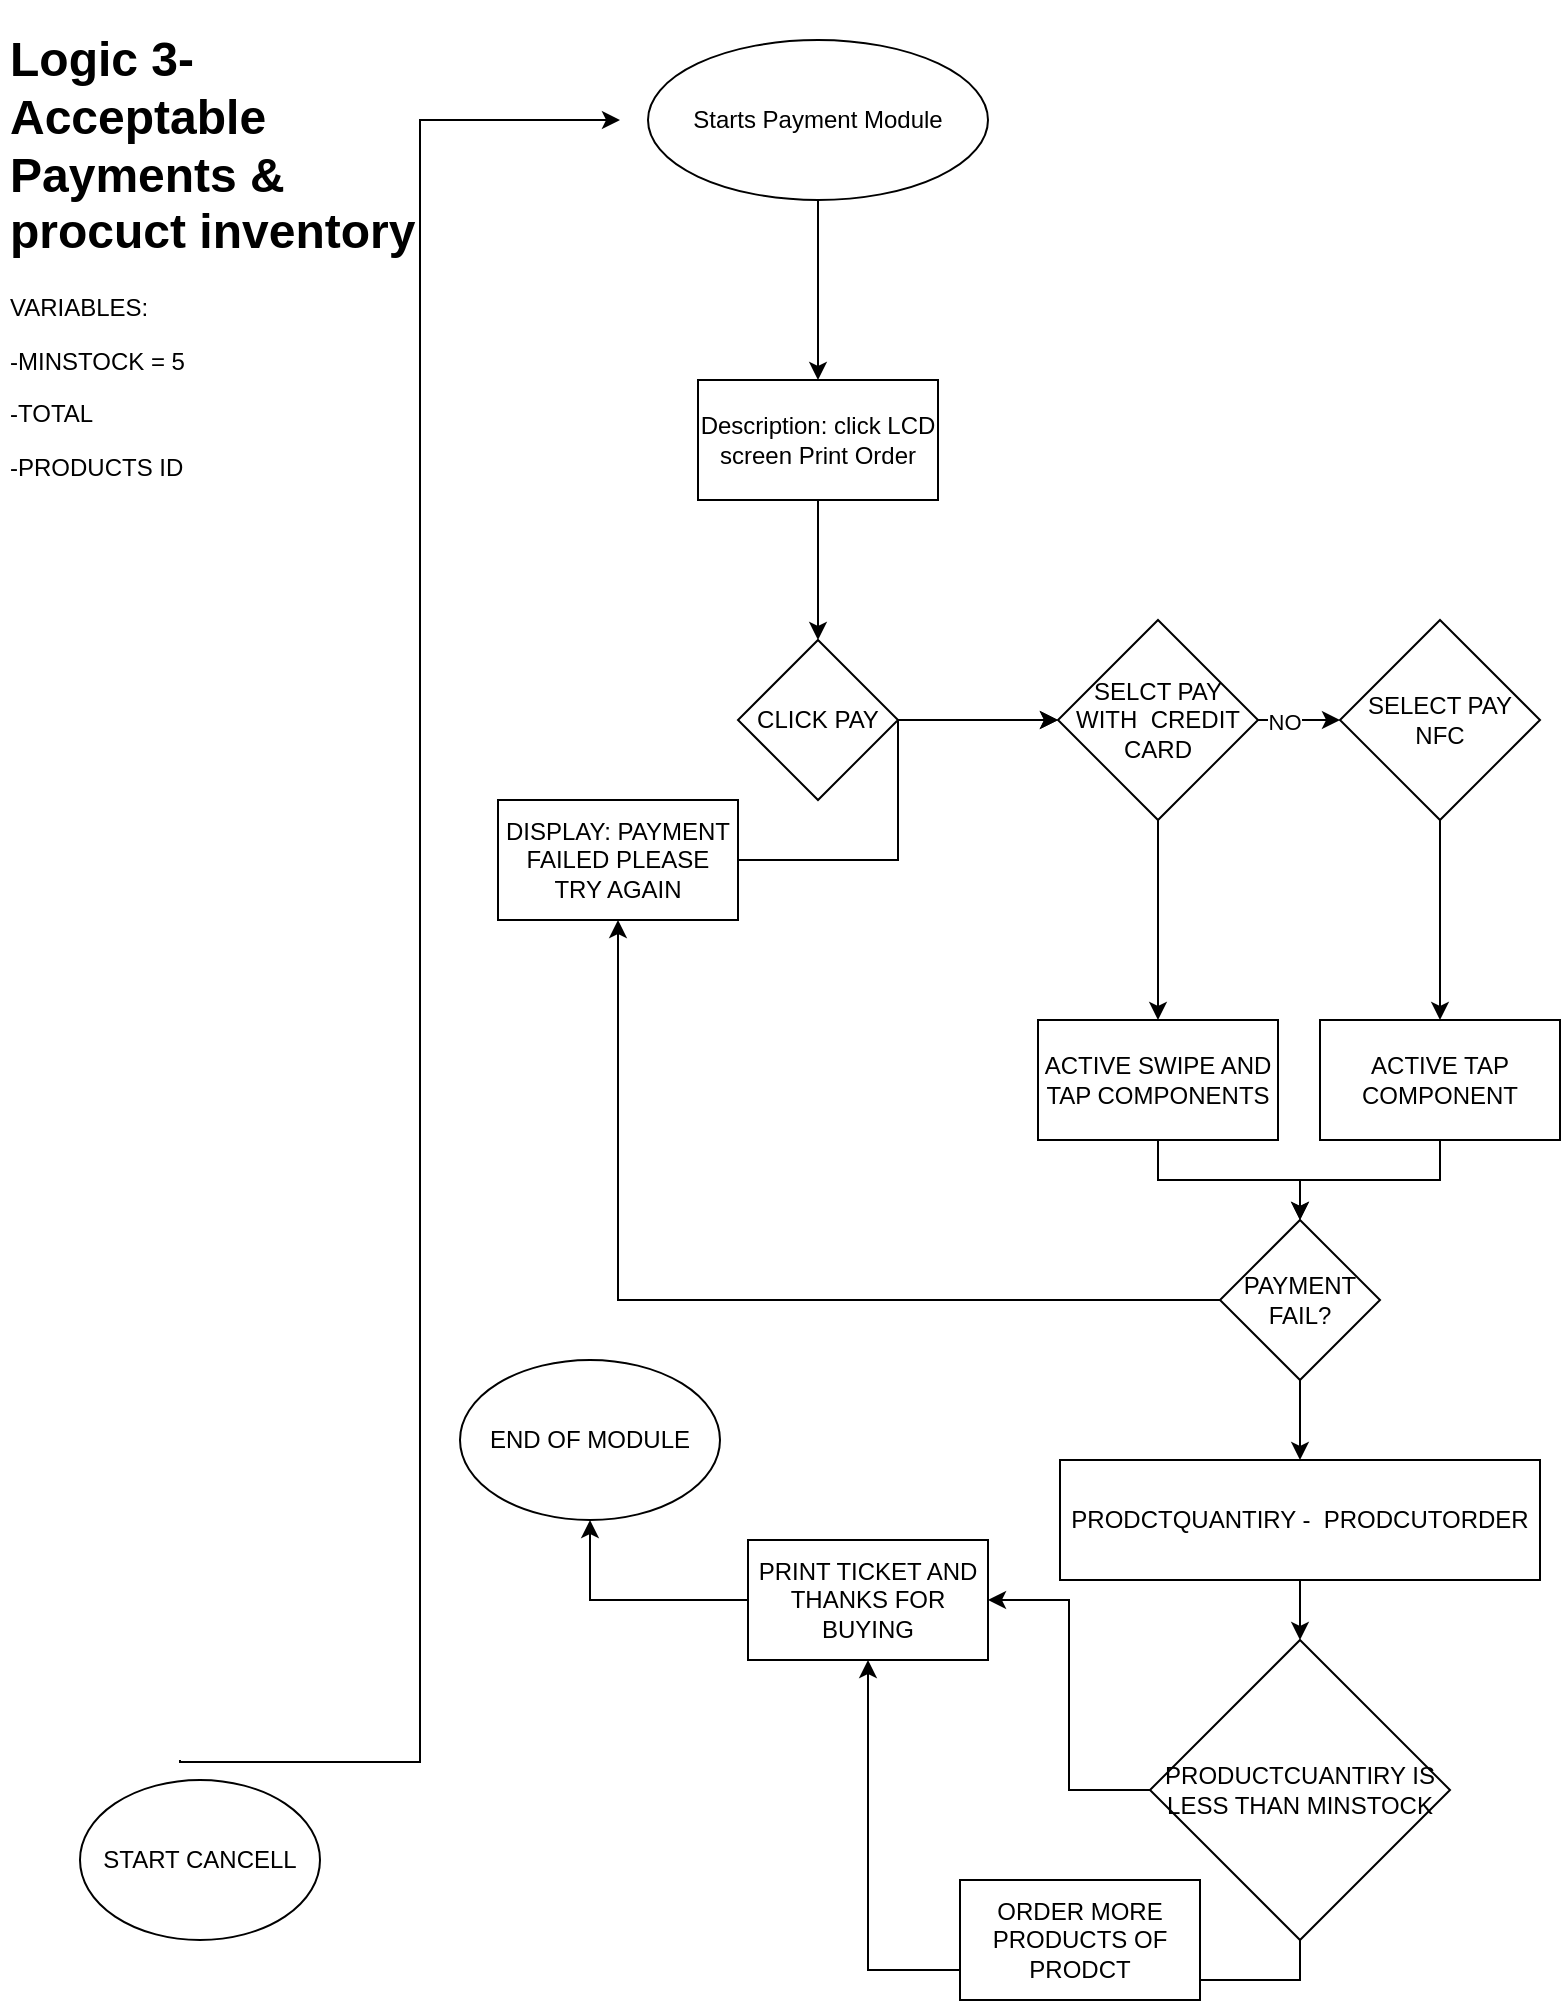 <mxfile version="22.0.8" type="device">
  <diagram name="Página-1" id="IqrueXw9lbJWWxE_JWri">
    <mxGraphModel dx="2390" dy="1317" grid="1" gridSize="10" guides="1" tooltips="1" connect="1" arrows="1" fold="1" page="1" pageScale="1" pageWidth="827" pageHeight="1169" math="0" shadow="0">
      <root>
        <mxCell id="0" />
        <mxCell id="1" parent="0" />
        <mxCell id="RRjGU57DZHpj8clU0xT9-6" value="" style="edgeStyle=orthogonalEdgeStyle;rounded=0;orthogonalLoop=1;jettySize=auto;html=1;" edge="1" parent="1" source="RRjGU57DZHpj8clU0xT9-1" target="RRjGU57DZHpj8clU0xT9-5">
          <mxGeometry relative="1" as="geometry" />
        </mxCell>
        <mxCell id="RRjGU57DZHpj8clU0xT9-1" value="Starts Payment Module" style="ellipse;whiteSpace=wrap;html=1;" vertex="1" parent="1">
          <mxGeometry x="344" y="30" width="170" height="80" as="geometry" />
        </mxCell>
        <mxCell id="RRjGU57DZHpj8clU0xT9-4" value="&lt;h1 style=&quot;border-color: var(--border-color);&quot;&gt;Logic 3- Acceptable Payments &amp;amp; procuct inventory&lt;/h1&gt;&lt;p&gt;VARIABLES:&lt;/p&gt;&lt;p&gt;-MINSTOCK = 5&lt;/p&gt;&lt;p&gt;-TOTAL&lt;/p&gt;&lt;p&gt;-PRODUCTS ID&lt;/p&gt;" style="text;html=1;strokeColor=none;fillColor=none;spacing=5;spacingTop=-20;whiteSpace=wrap;overflow=hidden;rounded=0;" vertex="1" parent="1">
          <mxGeometry x="20" y="20" width="230" height="260" as="geometry" />
        </mxCell>
        <mxCell id="RRjGU57DZHpj8clU0xT9-10" value="" style="edgeStyle=orthogonalEdgeStyle;rounded=0;orthogonalLoop=1;jettySize=auto;html=1;" edge="1" parent="1" source="RRjGU57DZHpj8clU0xT9-5" target="RRjGU57DZHpj8clU0xT9-9">
          <mxGeometry relative="1" as="geometry" />
        </mxCell>
        <mxCell id="RRjGU57DZHpj8clU0xT9-5" value="Description: click LCD screen Print Order" style="whiteSpace=wrap;html=1;" vertex="1" parent="1">
          <mxGeometry x="369" y="200" width="120" height="60" as="geometry" />
        </mxCell>
        <mxCell id="RRjGU57DZHpj8clU0xT9-14" value="" style="edgeStyle=orthogonalEdgeStyle;rounded=0;orthogonalLoop=1;jettySize=auto;html=1;" edge="1" parent="1" source="RRjGU57DZHpj8clU0xT9-9" target="RRjGU57DZHpj8clU0xT9-13">
          <mxGeometry relative="1" as="geometry" />
        </mxCell>
        <mxCell id="RRjGU57DZHpj8clU0xT9-9" value="CLICK PAY" style="rhombus;whiteSpace=wrap;html=1;" vertex="1" parent="1">
          <mxGeometry x="389" y="330" width="80" height="80" as="geometry" />
        </mxCell>
        <mxCell id="RRjGU57DZHpj8clU0xT9-16" value="" style="edgeStyle=orthogonalEdgeStyle;rounded=0;orthogonalLoop=1;jettySize=auto;html=1;" edge="1" parent="1" source="RRjGU57DZHpj8clU0xT9-13" target="RRjGU57DZHpj8clU0xT9-15">
          <mxGeometry relative="1" as="geometry" />
        </mxCell>
        <mxCell id="RRjGU57DZHpj8clU0xT9-19" value="NO" style="edgeLabel;html=1;align=center;verticalAlign=middle;resizable=0;points=[];" vertex="1" connectable="0" parent="RRjGU57DZHpj8clU0xT9-16">
          <mxGeometry x="-0.366" y="-1" relative="1" as="geometry">
            <mxPoint as="offset" />
          </mxGeometry>
        </mxCell>
        <mxCell id="RRjGU57DZHpj8clU0xT9-24" value="" style="edgeStyle=orthogonalEdgeStyle;rounded=0;orthogonalLoop=1;jettySize=auto;html=1;" edge="1" parent="1" source="RRjGU57DZHpj8clU0xT9-13" target="RRjGU57DZHpj8clU0xT9-23">
          <mxGeometry relative="1" as="geometry" />
        </mxCell>
        <mxCell id="RRjGU57DZHpj8clU0xT9-13" value="SELCT PAY WITH&amp;nbsp; CREDIT CARD" style="rhombus;whiteSpace=wrap;html=1;" vertex="1" parent="1">
          <mxGeometry x="549" y="320" width="100" height="100" as="geometry" />
        </mxCell>
        <mxCell id="RRjGU57DZHpj8clU0xT9-26" value="" style="edgeStyle=orthogonalEdgeStyle;rounded=0;orthogonalLoop=1;jettySize=auto;html=1;" edge="1" parent="1" source="RRjGU57DZHpj8clU0xT9-15" target="RRjGU57DZHpj8clU0xT9-25">
          <mxGeometry relative="1" as="geometry" />
        </mxCell>
        <mxCell id="RRjGU57DZHpj8clU0xT9-15" value="SELECT PAY NFC" style="rhombus;whiteSpace=wrap;html=1;" vertex="1" parent="1">
          <mxGeometry x="690" y="320" width="100" height="100" as="geometry" />
        </mxCell>
        <mxCell id="RRjGU57DZHpj8clU0xT9-31" value="" style="edgeStyle=orthogonalEdgeStyle;rounded=0;orthogonalLoop=1;jettySize=auto;html=1;" edge="1" parent="1" source="RRjGU57DZHpj8clU0xT9-23" target="RRjGU57DZHpj8clU0xT9-30">
          <mxGeometry relative="1" as="geometry" />
        </mxCell>
        <mxCell id="RRjGU57DZHpj8clU0xT9-23" value="ACTIVE SWIPE AND TAP COMPONENTS" style="whiteSpace=wrap;html=1;" vertex="1" parent="1">
          <mxGeometry x="539" y="520" width="120" height="60" as="geometry" />
        </mxCell>
        <mxCell id="RRjGU57DZHpj8clU0xT9-32" style="edgeStyle=orthogonalEdgeStyle;rounded=0;orthogonalLoop=1;jettySize=auto;html=1;" edge="1" parent="1" source="RRjGU57DZHpj8clU0xT9-25" target="RRjGU57DZHpj8clU0xT9-30">
          <mxGeometry relative="1" as="geometry" />
        </mxCell>
        <mxCell id="RRjGU57DZHpj8clU0xT9-25" value="ACTIVE TAP COMPONENT" style="whiteSpace=wrap;html=1;" vertex="1" parent="1">
          <mxGeometry x="680" y="520" width="120" height="60" as="geometry" />
        </mxCell>
        <mxCell id="RRjGU57DZHpj8clU0xT9-35" value="" style="edgeStyle=orthogonalEdgeStyle;rounded=0;orthogonalLoop=1;jettySize=auto;html=1;" edge="1" parent="1" source="RRjGU57DZHpj8clU0xT9-30" target="RRjGU57DZHpj8clU0xT9-34">
          <mxGeometry relative="1" as="geometry" />
        </mxCell>
        <mxCell id="RRjGU57DZHpj8clU0xT9-38" value="" style="edgeStyle=orthogonalEdgeStyle;rounded=0;orthogonalLoop=1;jettySize=auto;html=1;" edge="1" parent="1" source="RRjGU57DZHpj8clU0xT9-30" target="RRjGU57DZHpj8clU0xT9-37">
          <mxGeometry relative="1" as="geometry" />
        </mxCell>
        <mxCell id="RRjGU57DZHpj8clU0xT9-30" value="PAYMENT FAIL?" style="rhombus;whiteSpace=wrap;html=1;" vertex="1" parent="1">
          <mxGeometry x="630" y="620" width="80" height="80" as="geometry" />
        </mxCell>
        <mxCell id="RRjGU57DZHpj8clU0xT9-36" style="edgeStyle=orthogonalEdgeStyle;rounded=0;orthogonalLoop=1;jettySize=auto;html=1;" edge="1" parent="1" source="RRjGU57DZHpj8clU0xT9-34" target="RRjGU57DZHpj8clU0xT9-13">
          <mxGeometry relative="1" as="geometry" />
        </mxCell>
        <mxCell id="RRjGU57DZHpj8clU0xT9-34" value="DISPLAY: PAYMENT FAILED PLEASE TRY AGAIN" style="whiteSpace=wrap;html=1;" vertex="1" parent="1">
          <mxGeometry x="269" y="410" width="120" height="60" as="geometry" />
        </mxCell>
        <mxCell id="RRjGU57DZHpj8clU0xT9-40" value="" style="edgeStyle=orthogonalEdgeStyle;rounded=0;orthogonalLoop=1;jettySize=auto;html=1;" edge="1" parent="1" source="RRjGU57DZHpj8clU0xT9-37" target="RRjGU57DZHpj8clU0xT9-39">
          <mxGeometry relative="1" as="geometry" />
        </mxCell>
        <mxCell id="RRjGU57DZHpj8clU0xT9-37" value="PRODCTQUANTIRY -&amp;nbsp; PRODCUTORDER" style="whiteSpace=wrap;html=1;" vertex="1" parent="1">
          <mxGeometry x="550" y="740" width="240" height="60" as="geometry" />
        </mxCell>
        <mxCell id="RRjGU57DZHpj8clU0xT9-42" value="" style="edgeStyle=orthogonalEdgeStyle;rounded=0;orthogonalLoop=1;jettySize=auto;html=1;" edge="1" parent="1" source="RRjGU57DZHpj8clU0xT9-39" target="RRjGU57DZHpj8clU0xT9-41">
          <mxGeometry relative="1" as="geometry" />
        </mxCell>
        <mxCell id="RRjGU57DZHpj8clU0xT9-49" style="edgeStyle=orthogonalEdgeStyle;rounded=0;orthogonalLoop=1;jettySize=auto;html=1;entryX=1;entryY=0.75;entryDx=0;entryDy=0;" edge="1" parent="1" source="RRjGU57DZHpj8clU0xT9-39" target="RRjGU57DZHpj8clU0xT9-46">
          <mxGeometry relative="1" as="geometry" />
        </mxCell>
        <mxCell id="RRjGU57DZHpj8clU0xT9-39" value="PRODUCTCUANTIRY IS LESS THAN MINSTOCK" style="rhombus;whiteSpace=wrap;html=1;" vertex="1" parent="1">
          <mxGeometry x="595" y="830" width="150" height="150" as="geometry" />
        </mxCell>
        <mxCell id="RRjGU57DZHpj8clU0xT9-45" value="" style="edgeStyle=orthogonalEdgeStyle;rounded=0;orthogonalLoop=1;jettySize=auto;html=1;" edge="1" parent="1" source="RRjGU57DZHpj8clU0xT9-41" target="RRjGU57DZHpj8clU0xT9-44">
          <mxGeometry relative="1" as="geometry" />
        </mxCell>
        <mxCell id="RRjGU57DZHpj8clU0xT9-41" value="PRINT TICKET AND THANKS FOR BUYING" style="whiteSpace=wrap;html=1;" vertex="1" parent="1">
          <mxGeometry x="394" y="780" width="120" height="60" as="geometry" />
        </mxCell>
        <mxCell id="RRjGU57DZHpj8clU0xT9-44" value="END OF MODULE" style="ellipse;whiteSpace=wrap;html=1;" vertex="1" parent="1">
          <mxGeometry x="250" y="690" width="130" height="80" as="geometry" />
        </mxCell>
        <mxCell id="RRjGU57DZHpj8clU0xT9-48" style="edgeStyle=orthogonalEdgeStyle;rounded=0;orthogonalLoop=1;jettySize=auto;html=1;exitX=0;exitY=0.75;exitDx=0;exitDy=0;" edge="1" parent="1" source="RRjGU57DZHpj8clU0xT9-46" target="RRjGU57DZHpj8clU0xT9-41">
          <mxGeometry relative="1" as="geometry">
            <mxPoint x="490" y="1040.077" as="sourcePoint" />
          </mxGeometry>
        </mxCell>
        <mxCell id="RRjGU57DZHpj8clU0xT9-46" value="ORDER MORE PRODUCTS OF PRODCT" style="whiteSpace=wrap;html=1;" vertex="1" parent="1">
          <mxGeometry x="500" y="950" width="120" height="60" as="geometry" />
        </mxCell>
        <mxCell id="RRjGU57DZHpj8clU0xT9-51" style="edgeStyle=orthogonalEdgeStyle;rounded=0;orthogonalLoop=1;jettySize=auto;html=1;" edge="1" parent="1">
          <mxGeometry relative="1" as="geometry">
            <mxPoint x="330" y="70" as="targetPoint" />
            <mxPoint x="110" y="890" as="sourcePoint" />
            <Array as="points">
              <mxPoint x="230" y="891" />
              <mxPoint x="230" y="70" />
            </Array>
          </mxGeometry>
        </mxCell>
        <mxCell id="RRjGU57DZHpj8clU0xT9-50" value="START CANCELL" style="ellipse;whiteSpace=wrap;html=1;" vertex="1" parent="1">
          <mxGeometry x="60" y="900" width="120" height="80" as="geometry" />
        </mxCell>
      </root>
    </mxGraphModel>
  </diagram>
</mxfile>
